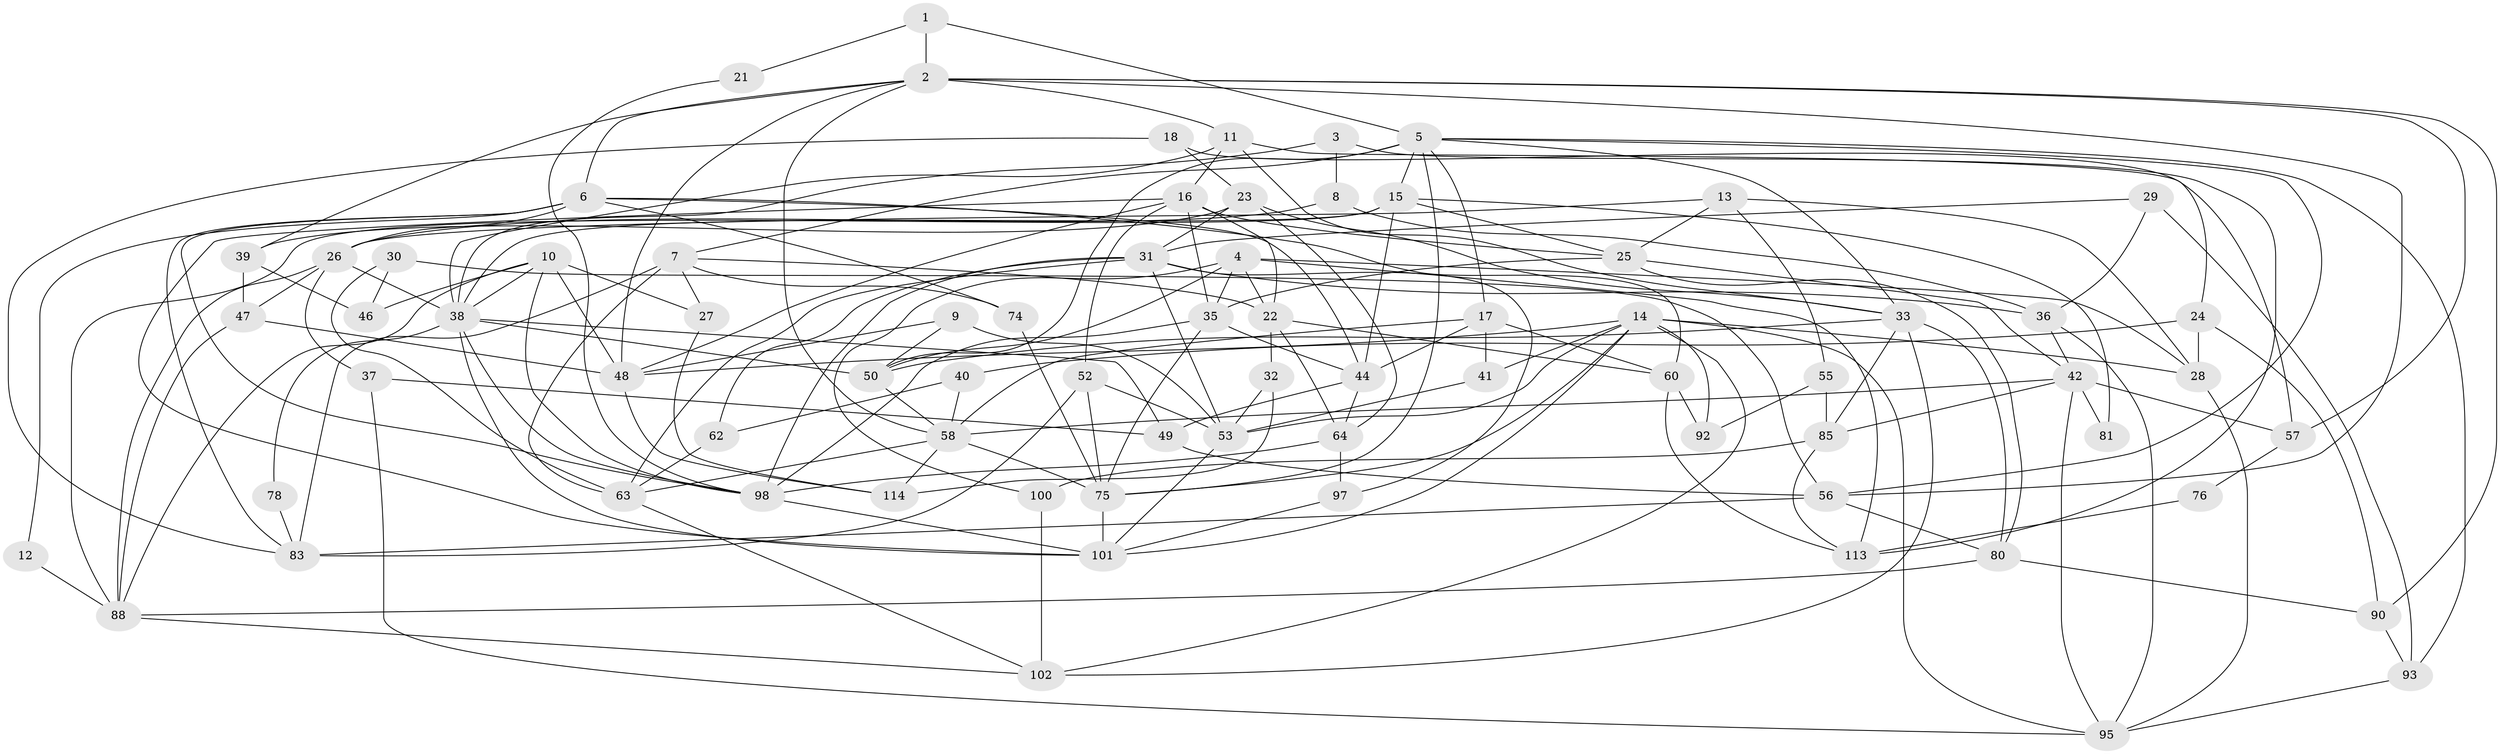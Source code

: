 // original degree distribution, {3: 0.288135593220339, 7: 0.025423728813559324, 6: 0.06779661016949153, 2: 0.1016949152542373, 5: 0.211864406779661, 4: 0.288135593220339, 8: 0.01694915254237288}
// Generated by graph-tools (version 1.1) at 2025/11/02/27/25 16:11:17]
// undirected, 75 vertices, 186 edges
graph export_dot {
graph [start="1"]
  node [color=gray90,style=filled];
  1;
  2 [super="+59"];
  3;
  4 [super="+68"];
  5 [super="+66"];
  6 [super="+61"];
  7 [super="+72"];
  8 [super="+96"];
  9;
  10 [super="+65"];
  11 [super="+87"];
  12;
  13;
  14 [super="+19"];
  15 [super="+118"];
  16 [super="+20"];
  17 [super="+34"];
  18 [super="+109"];
  21;
  22 [super="+103"];
  23 [super="+70"];
  24 [super="+79"];
  25 [super="+107"];
  26 [super="+71"];
  27;
  28 [super="+43"];
  29;
  30;
  31 [super="+84"];
  32 [super="+115"];
  33 [super="+45"];
  35 [super="+116"];
  36 [super="+91"];
  37;
  38 [super="+108"];
  39;
  40;
  41;
  42 [super="+86"];
  44 [super="+51"];
  46;
  47 [super="+73"];
  48 [super="+54"];
  49;
  50 [super="+67"];
  52;
  53 [super="+104"];
  55;
  56 [super="+82"];
  57;
  58 [super="+77"];
  60;
  62;
  63 [super="+69"];
  64 [super="+89"];
  74;
  75 [super="+94"];
  76;
  78;
  80 [super="+99"];
  81;
  83 [super="+112"];
  85;
  88 [super="+111"];
  90;
  92;
  93;
  95 [super="+106"];
  97;
  98 [super="+105"];
  100;
  101 [super="+110"];
  102;
  113 [super="+117"];
  114;
  1 -- 5;
  1 -- 21;
  1 -- 2;
  2 -- 58;
  2 -- 6;
  2 -- 39;
  2 -- 56;
  2 -- 57;
  2 -- 90;
  2 -- 11;
  2 -- 48;
  3 -- 38;
  3 -- 8;
  3 -- 113;
  4 -- 100;
  4 -- 113;
  4 -- 50;
  4 -- 35;
  4 -- 22;
  4 -- 28;
  5 -- 15 [weight=2];
  5 -- 33;
  5 -- 7;
  5 -- 56;
  5 -- 93;
  5 -- 50;
  5 -- 17;
  5 -- 75;
  6 -- 74;
  6 -- 12;
  6 -- 60;
  6 -- 26;
  6 -- 83;
  6 -- 98;
  6 -- 44;
  7 -- 27;
  7 -- 22;
  7 -- 74;
  7 -- 63;
  7 -- 83;
  8 -- 26;
  8 -- 36;
  9 -- 53;
  9 -- 48;
  9 -- 50;
  10 -- 46 [weight=2];
  10 -- 98;
  10 -- 48;
  10 -- 38;
  10 -- 27;
  10 -- 88;
  11 -- 33;
  11 -- 38;
  11 -- 24;
  11 -- 16;
  12 -- 88;
  13 -- 25;
  13 -- 26;
  13 -- 55;
  13 -- 28;
  14 -- 41;
  14 -- 75;
  14 -- 95;
  14 -- 48;
  14 -- 101;
  14 -- 102;
  14 -- 53;
  14 -- 92;
  14 -- 28;
  15 -- 25;
  15 -- 81;
  15 -- 38;
  15 -- 88 [weight=2];
  15 -- 44;
  16 -- 25;
  16 -- 52;
  16 -- 101;
  16 -- 22 [weight=2];
  16 -- 48;
  16 -- 35;
  17 -- 41;
  17 -- 58;
  17 -- 44;
  17 -- 60;
  18 -- 57;
  18 -- 83;
  18 -- 23;
  21 -- 98;
  22 -- 60;
  22 -- 32;
  22 -- 64;
  23 -- 31;
  23 -- 64;
  23 -- 33;
  23 -- 39;
  24 -- 40;
  24 -- 90;
  24 -- 28;
  25 -- 80;
  25 -- 42;
  25 -- 35;
  26 -- 88;
  26 -- 38;
  26 -- 37;
  26 -- 47;
  27 -- 114;
  28 -- 95;
  29 -- 36 [weight=2];
  29 -- 93;
  29 -- 31;
  30 -- 46;
  30 -- 56;
  30 -- 63;
  31 -- 63;
  31 -- 97;
  31 -- 53;
  31 -- 62;
  31 -- 36;
  31 -- 98;
  32 -- 53;
  32 -- 114;
  33 -- 85;
  33 -- 102;
  33 -- 50;
  33 -- 80;
  35 -- 98;
  35 -- 75;
  35 -- 44;
  36 -- 42;
  36 -- 95;
  37 -- 49;
  37 -- 95;
  38 -- 49;
  38 -- 50;
  38 -- 78;
  38 -- 101;
  38 -- 98;
  39 -- 46;
  39 -- 47;
  40 -- 62;
  40 -- 58;
  41 -- 53;
  42 -- 81;
  42 -- 58;
  42 -- 85;
  42 -- 57;
  42 -- 95;
  44 -- 49;
  44 -- 64;
  47 -- 88;
  47 -- 48;
  48 -- 114;
  49 -- 56;
  50 -- 58;
  52 -- 83;
  52 -- 75;
  52 -- 53;
  53 -- 101 [weight=2];
  55 -- 92;
  55 -- 85;
  56 -- 80;
  56 -- 83;
  57 -- 76;
  58 -- 75;
  58 -- 114;
  58 -- 63;
  60 -- 92;
  60 -- 113;
  62 -- 63;
  63 -- 102;
  64 -- 98;
  64 -- 97;
  74 -- 75;
  75 -- 101;
  76 -- 113;
  78 -- 83;
  80 -- 88;
  80 -- 90;
  85 -- 100;
  85 -- 113;
  88 -- 102;
  90 -- 93;
  93 -- 95;
  97 -- 101;
  98 -- 101 [weight=2];
  100 -- 102;
}
